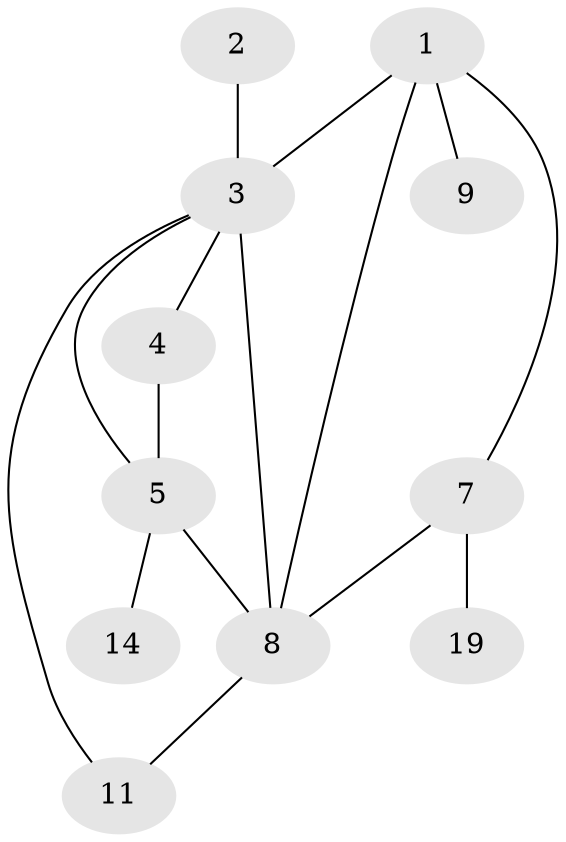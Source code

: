 // original degree distribution, {1: 0.1917808219178082, 2: 0.3424657534246575, 3: 0.2328767123287671, 6: 0.0136986301369863, 0: 0.1506849315068493, 4: 0.0547945205479452, 5: 0.0136986301369863}
// Generated by graph-tools (version 1.1) at 2025/48/03/04/25 22:48:11]
// undirected, 11 vertices, 15 edges
graph export_dot {
  node [color=gray90,style=filled];
  1;
  2;
  3;
  4;
  5;
  7;
  8;
  9;
  11;
  14;
  19;
  1 -- 3 [weight=1.0];
  1 -- 7 [weight=1.0];
  1 -- 8 [weight=1.0];
  1 -- 9 [weight=1.0];
  2 -- 3 [weight=1.0];
  3 -- 4 [weight=1.0];
  3 -- 5 [weight=1.0];
  3 -- 8 [weight=4.0];
  3 -- 11 [weight=1.0];
  4 -- 5 [weight=1.0];
  5 -- 8 [weight=2.0];
  5 -- 14 [weight=1.0];
  7 -- 8 [weight=3.0];
  7 -- 19 [weight=1.0];
  8 -- 11 [weight=1.0];
}
